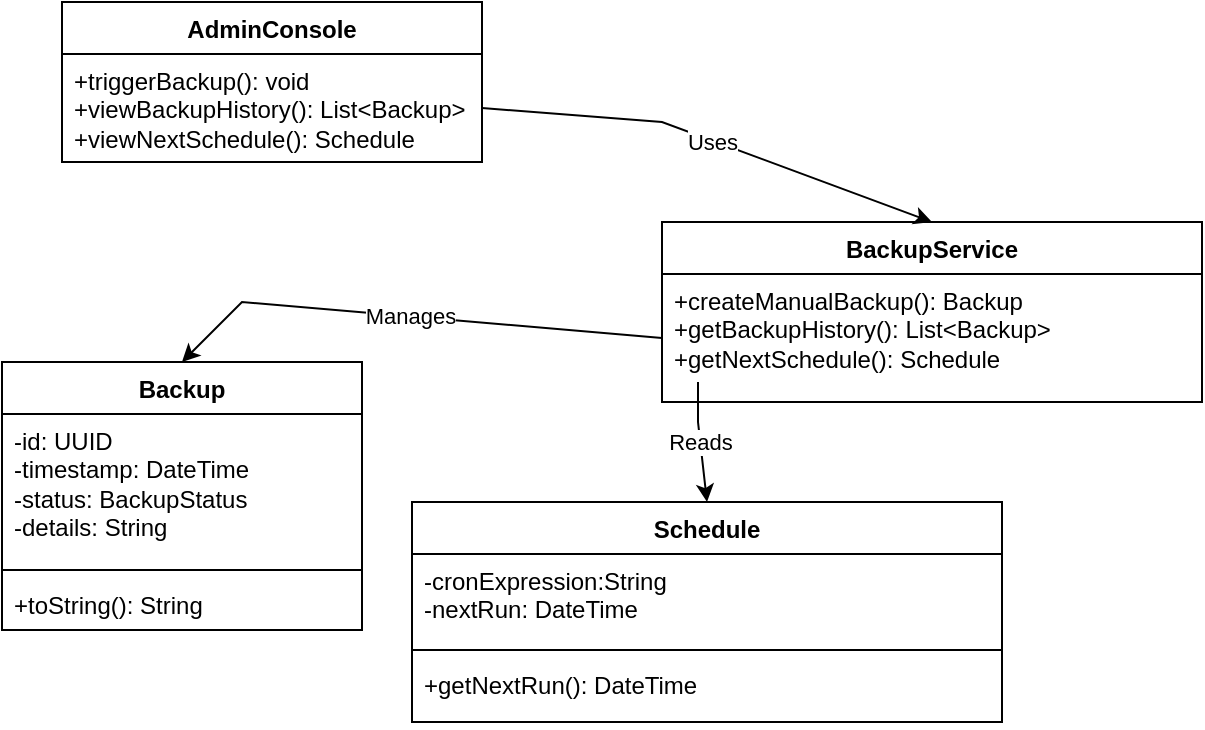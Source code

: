 <mxfile version="26.2.14">
  <diagram name="Page-1" id="haGcUabTmLYKC5GYNQmb">
    <mxGraphModel dx="692" dy="821" grid="1" gridSize="10" guides="1" tooltips="1" connect="1" arrows="1" fold="1" page="1" pageScale="1" pageWidth="850" pageHeight="1100" math="0" shadow="0">
      <root>
        <mxCell id="0" />
        <mxCell id="1" parent="0" />
        <mxCell id="2n1tmDHVa9wgUNYWpOkP-1" value="AdminConsole" style="swimlane;fontStyle=1;align=center;verticalAlign=top;childLayout=stackLayout;horizontal=1;startSize=26;horizontalStack=0;resizeParent=1;resizeParentMax=0;resizeLast=0;collapsible=1;marginBottom=0;whiteSpace=wrap;html=1;" parent="1" vertex="1">
          <mxGeometry x="40" y="130" width="210" height="80" as="geometry" />
        </mxCell>
        <mxCell id="2n1tmDHVa9wgUNYWpOkP-2" value="+triggerBackup(): void&lt;div&gt;+viewBackupHistory(): List&amp;lt;Backup&amp;gt;&lt;/div&gt;&lt;div&gt;+viewNextSchedule(): Schedule&lt;/div&gt;" style="text;strokeColor=none;fillColor=none;align=left;verticalAlign=top;spacingLeft=4;spacingRight=4;overflow=hidden;rotatable=0;points=[[0,0.5],[1,0.5]];portConstraint=eastwest;whiteSpace=wrap;html=1;" parent="2n1tmDHVa9wgUNYWpOkP-1" vertex="1">
          <mxGeometry y="26" width="210" height="54" as="geometry" />
        </mxCell>
        <mxCell id="2n1tmDHVa9wgUNYWpOkP-5" value="BackupService" style="swimlane;fontStyle=1;align=center;verticalAlign=top;childLayout=stackLayout;horizontal=1;startSize=26;horizontalStack=0;resizeParent=1;resizeParentMax=0;resizeLast=0;collapsible=1;marginBottom=0;whiteSpace=wrap;html=1;" parent="1" vertex="1">
          <mxGeometry x="340" y="240" width="270" height="90" as="geometry" />
        </mxCell>
        <mxCell id="2n1tmDHVa9wgUNYWpOkP-6" value="+createManualBackup(): Backup&lt;div&gt;+getBackupHistory(): List&amp;lt;Backup&amp;gt;&lt;/div&gt;&lt;div&gt;+getNextSchedule(): Schedule&lt;br&gt;&lt;div&gt;&lt;br&gt;&lt;/div&gt;&lt;/div&gt;" style="text;strokeColor=none;fillColor=none;align=left;verticalAlign=top;spacingLeft=4;spacingRight=4;overflow=hidden;rotatable=0;points=[[0,0.5],[1,0.5]];portConstraint=eastwest;whiteSpace=wrap;html=1;" parent="2n1tmDHVa9wgUNYWpOkP-5" vertex="1">
          <mxGeometry y="26" width="270" height="64" as="geometry" />
        </mxCell>
        <mxCell id="2n1tmDHVa9wgUNYWpOkP-9" value="Backup" style="swimlane;fontStyle=1;align=center;verticalAlign=top;childLayout=stackLayout;horizontal=1;startSize=26;horizontalStack=0;resizeParent=1;resizeParentMax=0;resizeLast=0;collapsible=1;marginBottom=0;whiteSpace=wrap;html=1;" parent="1" vertex="1">
          <mxGeometry x="10" y="310" width="180" height="134" as="geometry" />
        </mxCell>
        <mxCell id="2n1tmDHVa9wgUNYWpOkP-10" value="-id: UUID&lt;div&gt;-timestamp: DateTime&lt;/div&gt;&lt;div&gt;-status: BackupStatus&lt;/div&gt;&lt;div&gt;-details: String&lt;/div&gt;" style="text;strokeColor=none;fillColor=none;align=left;verticalAlign=top;spacingLeft=4;spacingRight=4;overflow=hidden;rotatable=0;points=[[0,0.5],[1,0.5]];portConstraint=eastwest;whiteSpace=wrap;html=1;" parent="2n1tmDHVa9wgUNYWpOkP-9" vertex="1">
          <mxGeometry y="26" width="180" height="74" as="geometry" />
        </mxCell>
        <mxCell id="2n1tmDHVa9wgUNYWpOkP-11" value="" style="line;strokeWidth=1;fillColor=none;align=left;verticalAlign=middle;spacingTop=-1;spacingLeft=3;spacingRight=3;rotatable=0;labelPosition=right;points=[];portConstraint=eastwest;strokeColor=inherit;" parent="2n1tmDHVa9wgUNYWpOkP-9" vertex="1">
          <mxGeometry y="100" width="180" height="8" as="geometry" />
        </mxCell>
        <mxCell id="2n1tmDHVa9wgUNYWpOkP-12" value="+toString(): String" style="text;strokeColor=none;fillColor=none;align=left;verticalAlign=top;spacingLeft=4;spacingRight=4;overflow=hidden;rotatable=0;points=[[0,0.5],[1,0.5]];portConstraint=eastwest;whiteSpace=wrap;html=1;" parent="2n1tmDHVa9wgUNYWpOkP-9" vertex="1">
          <mxGeometry y="108" width="180" height="26" as="geometry" />
        </mxCell>
        <mxCell id="2n1tmDHVa9wgUNYWpOkP-13" value="Schedule" style="swimlane;fontStyle=1;align=center;verticalAlign=top;childLayout=stackLayout;horizontal=1;startSize=26;horizontalStack=0;resizeParent=1;resizeParentMax=0;resizeLast=0;collapsible=1;marginBottom=0;whiteSpace=wrap;html=1;" parent="1" vertex="1">
          <mxGeometry x="215" y="380" width="295" height="110" as="geometry" />
        </mxCell>
        <mxCell id="2n1tmDHVa9wgUNYWpOkP-14" value="-cronExpression:String&lt;div&gt;-nextRun: DateTime&lt;/div&gt;" style="text;strokeColor=none;fillColor=none;align=left;verticalAlign=top;spacingLeft=4;spacingRight=4;overflow=hidden;rotatable=0;points=[[0,0.5],[1,0.5]];portConstraint=eastwest;whiteSpace=wrap;html=1;" parent="2n1tmDHVa9wgUNYWpOkP-13" vertex="1">
          <mxGeometry y="26" width="295" height="44" as="geometry" />
        </mxCell>
        <mxCell id="2n1tmDHVa9wgUNYWpOkP-15" value="" style="line;strokeWidth=1;fillColor=none;align=left;verticalAlign=middle;spacingTop=-1;spacingLeft=3;spacingRight=3;rotatable=0;labelPosition=right;points=[];portConstraint=eastwest;strokeColor=inherit;" parent="2n1tmDHVa9wgUNYWpOkP-13" vertex="1">
          <mxGeometry y="70" width="295" height="8" as="geometry" />
        </mxCell>
        <mxCell id="2n1tmDHVa9wgUNYWpOkP-16" value="&lt;div&gt;+getNextRun(): DateTime&lt;/div&gt;" style="text;strokeColor=none;fillColor=none;align=left;verticalAlign=top;spacingLeft=4;spacingRight=4;overflow=hidden;rotatable=0;points=[[0,0.5],[1,0.5]];portConstraint=eastwest;whiteSpace=wrap;html=1;" parent="2n1tmDHVa9wgUNYWpOkP-13" vertex="1">
          <mxGeometry y="78" width="295" height="32" as="geometry" />
        </mxCell>
        <mxCell id="2n1tmDHVa9wgUNYWpOkP-17" value="" style="endArrow=classic;html=1;rounded=0;exitX=1;exitY=0.5;exitDx=0;exitDy=0;entryX=0.5;entryY=0;entryDx=0;entryDy=0;" parent="1" source="2n1tmDHVa9wgUNYWpOkP-2" target="2n1tmDHVa9wgUNYWpOkP-5" edge="1">
          <mxGeometry relative="1" as="geometry">
            <mxPoint x="70" y="250" as="sourcePoint" />
            <mxPoint x="170" y="250" as="targetPoint" />
            <Array as="points">
              <mxPoint x="340" y="190" />
            </Array>
          </mxGeometry>
        </mxCell>
        <mxCell id="2n1tmDHVa9wgUNYWpOkP-18" value="Uses" style="edgeLabel;resizable=0;html=1;;align=center;verticalAlign=middle;" parent="2n1tmDHVa9wgUNYWpOkP-17" connectable="0" vertex="1">
          <mxGeometry relative="1" as="geometry" />
        </mxCell>
        <mxCell id="2n1tmDHVa9wgUNYWpOkP-25" value="" style="endArrow=classic;html=1;rounded=0;entryX=0.5;entryY=0;entryDx=0;entryDy=0;" parent="1" target="2n1tmDHVa9wgUNYWpOkP-13" edge="1">
          <mxGeometry relative="1" as="geometry">
            <mxPoint x="358" y="320" as="sourcePoint" />
            <mxPoint x="493" y="352" as="targetPoint" />
            <Array as="points">
              <mxPoint x="358" y="340" />
            </Array>
          </mxGeometry>
        </mxCell>
        <mxCell id="2n1tmDHVa9wgUNYWpOkP-26" value="Reads" style="edgeLabel;resizable=0;html=1;;align=center;verticalAlign=middle;" parent="2n1tmDHVa9wgUNYWpOkP-25" connectable="0" vertex="1">
          <mxGeometry relative="1" as="geometry" />
        </mxCell>
        <mxCell id="2n1tmDHVa9wgUNYWpOkP-27" value="" style="endArrow=classic;html=1;rounded=0;exitX=0;exitY=0.5;exitDx=0;exitDy=0;entryX=0.5;entryY=0;entryDx=0;entryDy=0;" parent="1" source="2n1tmDHVa9wgUNYWpOkP-6" target="2n1tmDHVa9wgUNYWpOkP-9" edge="1">
          <mxGeometry relative="1" as="geometry">
            <mxPoint x="110" y="280" as="sourcePoint" />
            <mxPoint x="90" y="280" as="targetPoint" />
            <Array as="points">
              <mxPoint x="130" y="280" />
            </Array>
          </mxGeometry>
        </mxCell>
        <mxCell id="2n1tmDHVa9wgUNYWpOkP-28" value="Manages" style="edgeLabel;resizable=0;html=1;;align=center;verticalAlign=middle;" parent="2n1tmDHVa9wgUNYWpOkP-27" connectable="0" vertex="1">
          <mxGeometry relative="1" as="geometry" />
        </mxCell>
      </root>
    </mxGraphModel>
  </diagram>
</mxfile>
